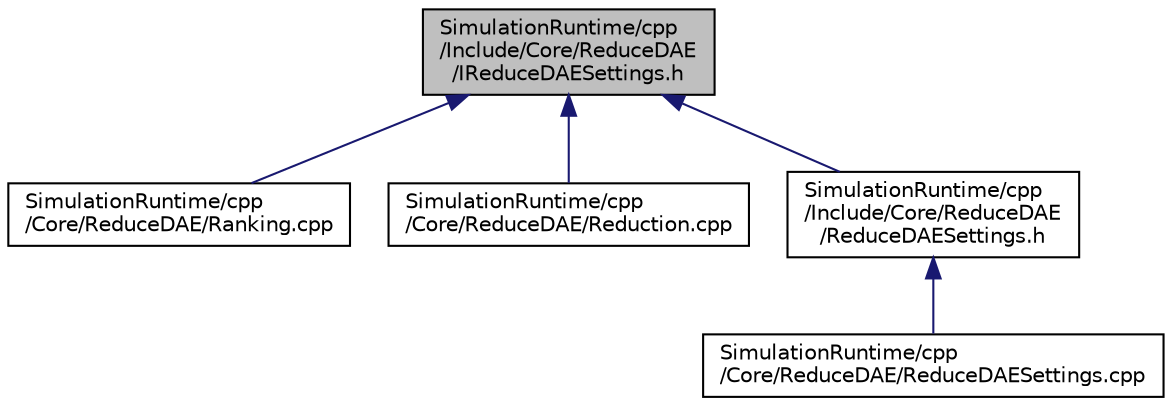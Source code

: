 digraph "SimulationRuntime/cpp/Include/Core/ReduceDAE/IReduceDAESettings.h"
{
  edge [fontname="Helvetica",fontsize="10",labelfontname="Helvetica",labelfontsize="10"];
  node [fontname="Helvetica",fontsize="10",shape=record];
  Node1 [label="SimulationRuntime/cpp\l/Include/Core/ReduceDAE\l/IReduceDAESettings.h",height=0.2,width=0.4,color="black", fillcolor="grey75", style="filled", fontcolor="black"];
  Node1 -> Node2 [dir="back",color="midnightblue",fontsize="10",style="solid",fontname="Helvetica"];
  Node2 [label="SimulationRuntime/cpp\l/Core/ReduceDAE/Ranking.cpp",height=0.2,width=0.4,color="black", fillcolor="white", style="filled",URL="$d1/db9/_ranking_8cpp.html"];
  Node1 -> Node3 [dir="back",color="midnightblue",fontsize="10",style="solid",fontname="Helvetica"];
  Node3 [label="SimulationRuntime/cpp\l/Core/ReduceDAE/Reduction.cpp",height=0.2,width=0.4,color="black", fillcolor="white", style="filled",URL="$d3/d51/_reduction_8cpp.html"];
  Node1 -> Node4 [dir="back",color="midnightblue",fontsize="10",style="solid",fontname="Helvetica"];
  Node4 [label="SimulationRuntime/cpp\l/Include/Core/ReduceDAE\l/ReduceDAESettings.h",height=0.2,width=0.4,color="black", fillcolor="white", style="filled",URL="$da/d67/_reduce_d_a_e_settings_8h.html"];
  Node4 -> Node5 [dir="back",color="midnightblue",fontsize="10",style="solid",fontname="Helvetica"];
  Node5 [label="SimulationRuntime/cpp\l/Core/ReduceDAE/ReduceDAESettings.cpp",height=0.2,width=0.4,color="black", fillcolor="white", style="filled",URL="$dd/d08/_reduce_d_a_e_settings_8cpp.html"];
}
